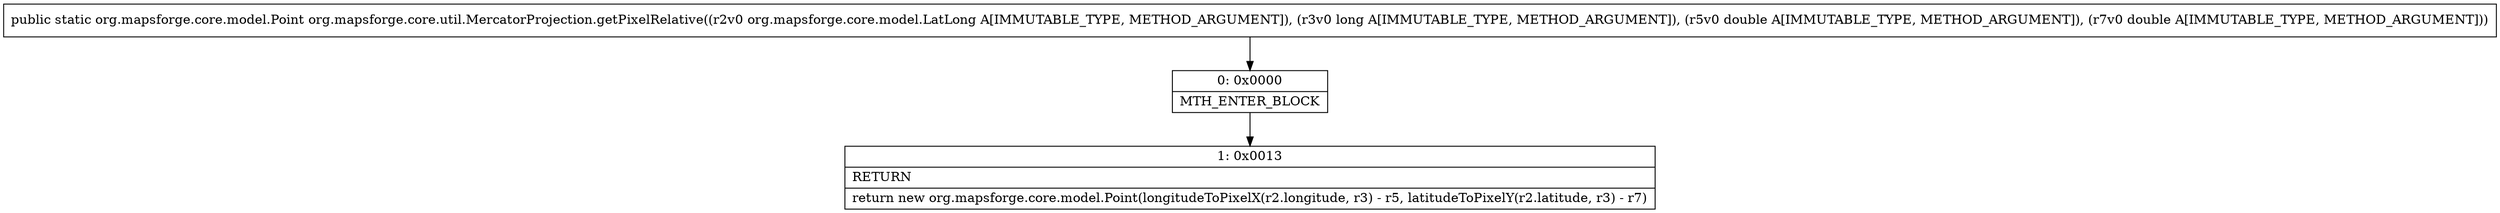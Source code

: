 digraph "CFG fororg.mapsforge.core.util.MercatorProjection.getPixelRelative(Lorg\/mapsforge\/core\/model\/LatLong;JDD)Lorg\/mapsforge\/core\/model\/Point;" {
Node_0 [shape=record,label="{0\:\ 0x0000|MTH_ENTER_BLOCK\l}"];
Node_1 [shape=record,label="{1\:\ 0x0013|RETURN\l|return new org.mapsforge.core.model.Point(longitudeToPixelX(r2.longitude, r3) \- r5, latitudeToPixelY(r2.latitude, r3) \- r7)\l}"];
MethodNode[shape=record,label="{public static org.mapsforge.core.model.Point org.mapsforge.core.util.MercatorProjection.getPixelRelative((r2v0 org.mapsforge.core.model.LatLong A[IMMUTABLE_TYPE, METHOD_ARGUMENT]), (r3v0 long A[IMMUTABLE_TYPE, METHOD_ARGUMENT]), (r5v0 double A[IMMUTABLE_TYPE, METHOD_ARGUMENT]), (r7v0 double A[IMMUTABLE_TYPE, METHOD_ARGUMENT])) }"];
MethodNode -> Node_0;
Node_0 -> Node_1;
}

